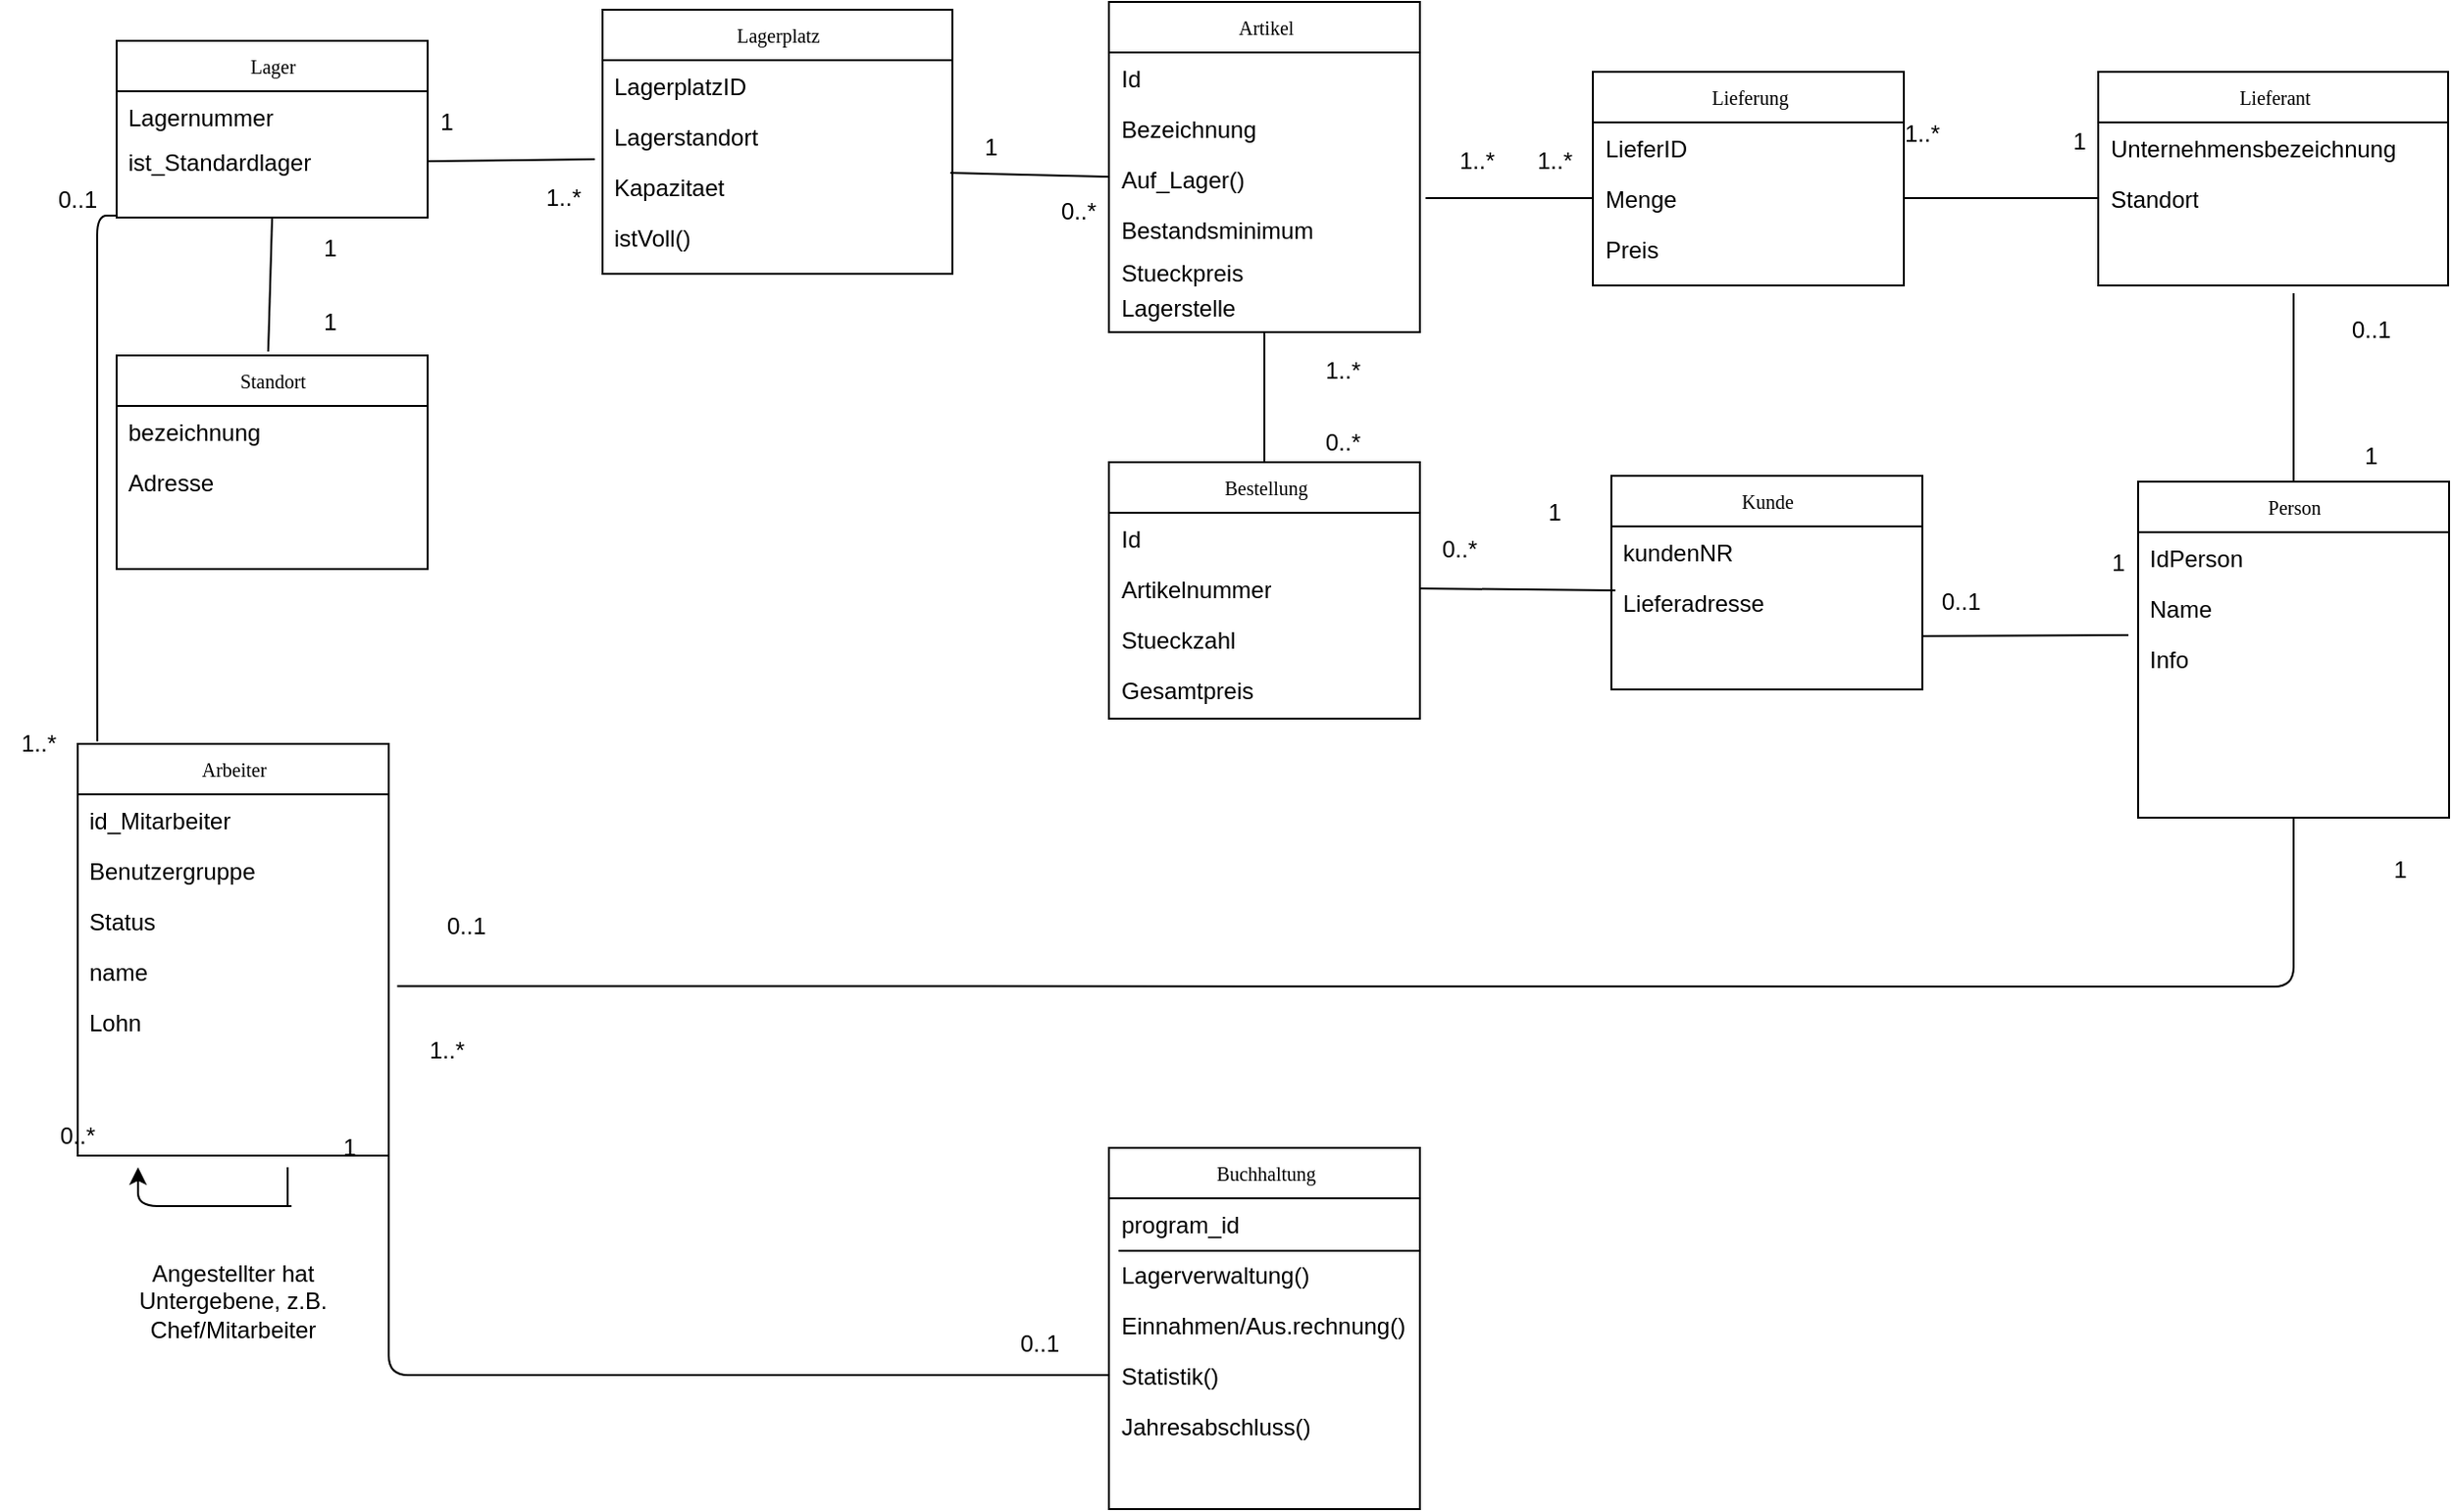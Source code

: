 <mxfile version="10.6.7" type="device"><diagram name="Page-1" id="c4acf3e9-155e-7222-9cf6-157b1a14988f"><mxGraphModel dx="1634" dy="793" grid="1" gridSize="10" guides="1" tooltips="1" connect="1" arrows="1" fold="1" page="1" pageScale="1" pageWidth="850" pageHeight="1100" background="#ffffff" math="0" shadow="0"><root><mxCell id="0"/><mxCell id="1" parent="0"/><mxCell id="17acba5748e5396b-2" value="Buchhaltung" style="swimlane;html=1;fontStyle=0;childLayout=stackLayout;horizontal=1;startSize=26;fillColor=none;horizontalStack=0;resizeParent=1;resizeLast=0;collapsible=1;marginBottom=0;swimlaneFillColor=#ffffff;rounded=0;shadow=0;comic=0;labelBackgroundColor=none;strokeColor=#000000;strokeWidth=1;fontFamily=Verdana;fontSize=10;fontColor=#000000;align=center;" parent="1" vertex="1"><mxGeometry x="620.5" y="610" width="160" height="186" as="geometry"/></mxCell><mxCell id="17acba5748e5396b-3" value="program_id" style="text;html=1;strokeColor=none;fillColor=none;align=left;verticalAlign=top;spacingLeft=4;spacingRight=4;whiteSpace=wrap;overflow=hidden;rotatable=0;points=[[0,0.5],[1,0.5]];portConstraint=eastwest;" parent="17acba5748e5396b-2" vertex="1"><mxGeometry y="26" width="160" height="26" as="geometry"/></mxCell><mxCell id="UDm_mEUnDNgEjWGnbIVL-18" value="" style="endArrow=none;html=1;entryX=1;entryY=1.038;entryDx=0;entryDy=0;entryPerimeter=0;exitX=0.031;exitY=0.038;exitDx=0;exitDy=0;exitPerimeter=0;" parent="17acba5748e5396b-2" source="17acba5748e5396b-4" target="17acba5748e5396b-3" edge="1"><mxGeometry width="50" height="50" relative="1" as="geometry"><mxPoint y="102" as="sourcePoint"/><mxPoint x="50" y="52" as="targetPoint"/></mxGeometry></mxCell><mxCell id="17acba5748e5396b-4" value="Lagerverwaltung()" style="text;html=1;strokeColor=none;fillColor=none;align=left;verticalAlign=top;spacingLeft=4;spacingRight=4;whiteSpace=wrap;overflow=hidden;rotatable=0;points=[[0,0.5],[1,0.5]];portConstraint=eastwest;" parent="17acba5748e5396b-2" vertex="1"><mxGeometry y="52" width="160" height="26" as="geometry"/></mxCell><mxCell id="17acba5748e5396b-6" value="&lt;div&gt;Einnahmen/Aus.rechnung()&lt;/div&gt;" style="text;html=1;strokeColor=none;fillColor=none;align=left;verticalAlign=top;spacingLeft=4;spacingRight=4;whiteSpace=wrap;overflow=hidden;rotatable=0;points=[[0,0.5],[1,0.5]];portConstraint=eastwest;" parent="17acba5748e5396b-2" vertex="1"><mxGeometry y="78" width="160" height="26" as="geometry"/></mxCell><mxCell id="17acba5748e5396b-9" value="Statistik()" style="text;html=1;strokeColor=none;fillColor=none;align=left;verticalAlign=top;spacingLeft=4;spacingRight=4;whiteSpace=wrap;overflow=hidden;rotatable=0;points=[[0,0.5],[1,0.5]];portConstraint=eastwest;" parent="17acba5748e5396b-2" vertex="1"><mxGeometry y="104" width="160" height="26" as="geometry"/></mxCell><mxCell id="17acba5748e5396b-10" value="Jahresabschluss()" style="text;html=1;strokeColor=none;fillColor=none;align=left;verticalAlign=top;spacingLeft=4;spacingRight=4;whiteSpace=wrap;overflow=hidden;rotatable=0;points=[[0,0.5],[1,0.5]];portConstraint=eastwest;" parent="17acba5748e5396b-2" vertex="1"><mxGeometry y="130" width="160" height="26" as="geometry"/></mxCell><mxCell id="17acba5748e5396b-20" value="Lager" style="swimlane;html=1;fontStyle=0;childLayout=stackLayout;horizontal=1;startSize=26;fillColor=none;horizontalStack=0;resizeParent=1;resizeLast=0;collapsible=1;marginBottom=0;swimlaneFillColor=#ffffff;rounded=0;shadow=0;comic=0;labelBackgroundColor=none;strokeColor=#000000;strokeWidth=1;fontFamily=Verdana;fontSize=10;fontColor=#000000;align=center;" parent="1" vertex="1"><mxGeometry x="110" y="40" width="160" height="91" as="geometry"/></mxCell><mxCell id="17acba5748e5396b-21" value="Lagernummer" style="text;html=1;strokeColor=none;fillColor=none;align=left;verticalAlign=top;spacingLeft=4;spacingRight=4;whiteSpace=wrap;overflow=hidden;rotatable=0;points=[[0,0.5],[1,0.5]];portConstraint=eastwest;" parent="17acba5748e5396b-20" vertex="1"><mxGeometry y="26" width="160" height="26" as="geometry"/></mxCell><mxCell id="5d2195bd80daf111-5" value="Arbeiter" style="swimlane;html=1;fontStyle=0;childLayout=stackLayout;horizontal=1;startSize=26;fillColor=none;horizontalStack=0;resizeParent=1;resizeLast=0;collapsible=1;marginBottom=0;swimlaneFillColor=#ffffff;rounded=0;shadow=0;comic=0;labelBackgroundColor=none;strokeColor=#000000;strokeWidth=1;fontFamily=Verdana;fontSize=10;fontColor=#000000;align=center;" parent="1" vertex="1"><mxGeometry x="90" y="402" width="160" height="212" as="geometry"/></mxCell><mxCell id="5d2195bd80daf111-6" value="id_Mitarbeiter" style="text;html=1;strokeColor=none;fillColor=none;align=left;verticalAlign=top;spacingLeft=4;spacingRight=4;whiteSpace=wrap;overflow=hidden;rotatable=0;points=[[0,0.5],[1,0.5]];portConstraint=eastwest;" parent="5d2195bd80daf111-5" vertex="1"><mxGeometry y="26" width="160" height="26" as="geometry"/></mxCell><mxCell id="UDm_mEUnDNgEjWGnbIVL-1" value="Benutzergruppe" style="text;html=1;strokeColor=none;fillColor=none;align=left;verticalAlign=top;spacingLeft=4;spacingRight=4;whiteSpace=wrap;overflow=hidden;rotatable=0;points=[[0,0.5],[1,0.5]];portConstraint=eastwest;" parent="5d2195bd80daf111-5" vertex="1"><mxGeometry y="52" width="160" height="26" as="geometry"/></mxCell><mxCell id="-CzGWDWgGAJHv6pXaAkT-1" value="Status" style="text;html=1;strokeColor=none;fillColor=none;align=left;verticalAlign=top;spacingLeft=4;spacingRight=4;whiteSpace=wrap;overflow=hidden;rotatable=0;points=[[0,0.5],[1,0.5]];portConstraint=eastwest;" parent="5d2195bd80daf111-5" vertex="1"><mxGeometry y="78" width="160" height="26" as="geometry"/></mxCell><mxCell id="5d2195bd80daf111-7" value="name" style="text;html=1;strokeColor=none;fillColor=none;align=left;verticalAlign=top;spacingLeft=4;spacingRight=4;whiteSpace=wrap;overflow=hidden;rotatable=0;points=[[0,0.5],[1,0.5]];portConstraint=eastwest;" parent="5d2195bd80daf111-5" vertex="1"><mxGeometry y="104" width="160" height="26" as="geometry"/></mxCell><mxCell id="3ZjDy2fARonBBvXNfKFR-14" value="&lt;div&gt;Lohn&lt;/div&gt;&lt;div&gt;&lt;br&gt;&lt;/div&gt;" style="text;html=1;strokeColor=none;fillColor=none;align=left;verticalAlign=top;spacingLeft=4;spacingRight=4;whiteSpace=wrap;overflow=hidden;rotatable=0;points=[[0,0.5],[1,0.5]];portConstraint=eastwest;" parent="5d2195bd80daf111-5" vertex="1"><mxGeometry y="130" width="160" height="26" as="geometry"/></mxCell><mxCell id="K6UXhp52KAGkbbiB28Cq-5" value="Artikel" style="swimlane;html=1;fontStyle=0;childLayout=stackLayout;horizontal=1;startSize=26;fillColor=none;horizontalStack=0;resizeParent=1;resizeLast=0;collapsible=1;marginBottom=0;swimlaneFillColor=#ffffff;rounded=0;shadow=0;comic=0;labelBackgroundColor=none;strokeColor=#000000;strokeWidth=1;fontFamily=Verdana;fontSize=10;fontColor=#000000;align=center;" parent="1" vertex="1"><mxGeometry x="620.5" y="20" width="160" height="170" as="geometry"/></mxCell><mxCell id="K6UXhp52KAGkbbiB28Cq-6" value="Id" style="text;html=1;strokeColor=none;fillColor=none;align=left;verticalAlign=top;spacingLeft=4;spacingRight=4;whiteSpace=wrap;overflow=hidden;rotatable=0;points=[[0,0.5],[1,0.5]];portConstraint=eastwest;" parent="K6UXhp52KAGkbbiB28Cq-5" vertex="1"><mxGeometry y="26" width="160" height="26" as="geometry"/></mxCell><mxCell id="K6UXhp52KAGkbbiB28Cq-7" value="Bezeichnung" style="text;html=1;strokeColor=none;fillColor=none;align=left;verticalAlign=top;spacingLeft=4;spacingRight=4;whiteSpace=wrap;overflow=hidden;rotatable=0;points=[[0,0.5],[1,0.5]];portConstraint=eastwest;" parent="K6UXhp52KAGkbbiB28Cq-5" vertex="1"><mxGeometry y="52" width="160" height="26" as="geometry"/></mxCell><mxCell id="K6UXhp52KAGkbbiB28Cq-8" value="Auf_Lager()" style="text;html=1;strokeColor=none;fillColor=none;align=left;verticalAlign=top;spacingLeft=4;spacingRight=4;whiteSpace=wrap;overflow=hidden;rotatable=0;points=[[0,0.5],[1,0.5]];portConstraint=eastwest;" parent="K6UXhp52KAGkbbiB28Cq-5" vertex="1"><mxGeometry y="78" width="160" height="26" as="geometry"/></mxCell><mxCell id="K6UXhp52KAGkbbiB28Cq-49" value="&lt;div&gt;Bestandsminimum&lt;/div&gt;&lt;div&gt;&lt;br&gt;&lt;/div&gt;" style="text;html=1;strokeColor=none;fillColor=none;align=left;verticalAlign=top;spacingLeft=4;spacingRight=4;whiteSpace=wrap;overflow=hidden;rotatable=0;points=[[0,0.5],[1,0.5]];portConstraint=eastwest;" parent="K6UXhp52KAGkbbiB28Cq-5" vertex="1"><mxGeometry y="104" width="160" height="26" as="geometry"/></mxCell><mxCell id="K6UXhp52KAGkbbiB28Cq-9" value="Lieferant" style="swimlane;html=1;fontStyle=0;childLayout=stackLayout;horizontal=1;startSize=26;fillColor=none;horizontalStack=0;resizeParent=1;resizeLast=0;collapsible=1;marginBottom=0;swimlaneFillColor=#ffffff;rounded=0;shadow=0;comic=0;labelBackgroundColor=none;strokeColor=#000000;strokeWidth=1;fontFamily=Verdana;fontSize=10;fontColor=#000000;align=center;" parent="1" vertex="1"><mxGeometry x="1129.5" y="56" width="180" height="110" as="geometry"/></mxCell><mxCell id="K6UXhp52KAGkbbiB28Cq-10" value="Unternehmensbezeichnung" style="text;html=1;strokeColor=none;fillColor=none;align=left;verticalAlign=top;spacingLeft=4;spacingRight=4;whiteSpace=wrap;overflow=hidden;rotatable=0;points=[[0,0.5],[1,0.5]];portConstraint=eastwest;" parent="K6UXhp52KAGkbbiB28Cq-9" vertex="1"><mxGeometry y="26" width="180" height="26" as="geometry"/></mxCell><mxCell id="K6UXhp52KAGkbbiB28Cq-12" value="Standort" style="text;html=1;strokeColor=none;fillColor=none;align=left;verticalAlign=top;spacingLeft=4;spacingRight=4;whiteSpace=wrap;overflow=hidden;rotatable=0;points=[[0,0.5],[1,0.5]];portConstraint=eastwest;" parent="K6UXhp52KAGkbbiB28Cq-9" vertex="1"><mxGeometry y="52" width="180" height="26" as="geometry"/></mxCell><mxCell id="K6UXhp52KAGkbbiB28Cq-47" style="edgeStyle=orthogonalEdgeStyle;rounded=0;orthogonalLoop=1;jettySize=auto;html=1;exitX=0.75;exitY=0;exitDx=0;exitDy=0;" parent="1" edge="1"><mxGeometry relative="1" as="geometry"><mxPoint x="618.333" y="84.333" as="targetPoint"/><mxPoint x="618.5" y="84" as="sourcePoint"/></mxGeometry></mxCell><mxCell id="K6UXhp52KAGkbbiB28Cq-16" value="0..*" style="text;html=1;strokeColor=none;fillColor=none;align=center;verticalAlign=middle;whiteSpace=wrap;rounded=0;" parent="1" vertex="1"><mxGeometry x="579.5" y="118" width="50" height="20" as="geometry"/></mxCell><mxCell id="K6UXhp52KAGkbbiB28Cq-25" value="Lieferung" style="swimlane;html=1;fontStyle=0;childLayout=stackLayout;horizontal=1;startSize=26;fillColor=none;horizontalStack=0;resizeParent=1;resizeLast=0;collapsible=1;marginBottom=0;swimlaneFillColor=#ffffff;rounded=0;shadow=0;comic=0;labelBackgroundColor=none;strokeColor=#000000;strokeWidth=1;fontFamily=Verdana;fontSize=10;fontColor=#000000;align=center;" parent="1" vertex="1"><mxGeometry x="869.5" y="56" width="160" height="110" as="geometry"/></mxCell><mxCell id="K6UXhp52KAGkbbiB28Cq-26" value="LieferID" style="text;html=1;strokeColor=none;fillColor=none;align=left;verticalAlign=top;spacingLeft=4;spacingRight=4;whiteSpace=wrap;overflow=hidden;rotatable=0;points=[[0,0.5],[1,0.5]];portConstraint=eastwest;" parent="K6UXhp52KAGkbbiB28Cq-25" vertex="1"><mxGeometry y="26" width="160" height="26" as="geometry"/></mxCell><mxCell id="K6UXhp52KAGkbbiB28Cq-28" value="Menge" style="text;html=1;strokeColor=none;fillColor=none;align=left;verticalAlign=top;spacingLeft=4;spacingRight=4;whiteSpace=wrap;overflow=hidden;rotatable=0;points=[[0,0.5],[1,0.5]];portConstraint=eastwest;" parent="K6UXhp52KAGkbbiB28Cq-25" vertex="1"><mxGeometry y="52" width="160" height="26" as="geometry"/></mxCell><mxCell id="K6UXhp52KAGkbbiB28Cq-58" value="Preis" style="text;html=1;strokeColor=none;fillColor=none;align=left;verticalAlign=top;spacingLeft=4;spacingRight=4;whiteSpace=wrap;overflow=hidden;rotatable=0;points=[[0,0.5],[1,0.5]];portConstraint=eastwest;" parent="K6UXhp52KAGkbbiB28Cq-25" vertex="1"><mxGeometry y="78" width="160" height="26" as="geometry"/></mxCell><mxCell id="K6UXhp52KAGkbbiB28Cq-29" value="Bestellung" style="swimlane;html=1;fontStyle=0;childLayout=stackLayout;horizontal=1;startSize=26;fillColor=none;horizontalStack=0;resizeParent=1;resizeLast=0;collapsible=1;marginBottom=0;swimlaneFillColor=#ffffff;rounded=0;shadow=0;comic=0;labelBackgroundColor=none;strokeColor=#000000;strokeWidth=1;fontFamily=Verdana;fontSize=10;fontColor=#000000;align=center;" parent="1" vertex="1"><mxGeometry x="620.5" y="257" width="160" height="132" as="geometry"/></mxCell><mxCell id="K6UXhp52KAGkbbiB28Cq-30" value="Id" style="text;html=1;strokeColor=none;fillColor=none;align=left;verticalAlign=top;spacingLeft=4;spacingRight=4;whiteSpace=wrap;overflow=hidden;rotatable=0;points=[[0,0.5],[1,0.5]];portConstraint=eastwest;" parent="K6UXhp52KAGkbbiB28Cq-29" vertex="1"><mxGeometry y="26" width="160" height="26" as="geometry"/></mxCell><mxCell id="K6UXhp52KAGkbbiB28Cq-31" value="Artikelnummer" style="text;html=1;strokeColor=none;fillColor=none;align=left;verticalAlign=top;spacingLeft=4;spacingRight=4;whiteSpace=wrap;overflow=hidden;rotatable=0;points=[[0,0.5],[1,0.5]];portConstraint=eastwest;" parent="K6UXhp52KAGkbbiB28Cq-29" vertex="1"><mxGeometry y="52" width="160" height="26" as="geometry"/></mxCell><mxCell id="K6UXhp52KAGkbbiB28Cq-32" value="Stueckzahl" style="text;html=1;strokeColor=none;fillColor=none;align=left;verticalAlign=top;spacingLeft=4;spacingRight=4;whiteSpace=wrap;overflow=hidden;rotatable=0;points=[[0,0.5],[1,0.5]];portConstraint=eastwest;" parent="K6UXhp52KAGkbbiB28Cq-29" vertex="1"><mxGeometry y="78" width="160" height="26" as="geometry"/></mxCell><mxCell id="K6UXhp52KAGkbbiB28Cq-38" value="Gesamtpreis" style="text;html=1;strokeColor=none;fillColor=none;align=left;verticalAlign=top;spacingLeft=4;spacingRight=4;whiteSpace=wrap;overflow=hidden;rotatable=0;points=[[0,0.5],[1,0.5]];portConstraint=eastwest;" parent="K6UXhp52KAGkbbiB28Cq-29" vertex="1"><mxGeometry y="104" width="160" height="26" as="geometry"/></mxCell><mxCell id="K6UXhp52KAGkbbiB28Cq-33" value="Kunde" style="swimlane;html=1;fontStyle=0;childLayout=stackLayout;horizontal=1;startSize=26;fillColor=none;horizontalStack=0;resizeParent=1;resizeLast=0;collapsible=1;marginBottom=0;swimlaneFillColor=#ffffff;rounded=0;shadow=0;comic=0;labelBackgroundColor=none;strokeColor=#000000;strokeWidth=1;fontFamily=Verdana;fontSize=10;fontColor=#000000;align=center;" parent="1" vertex="1"><mxGeometry x="879" y="264" width="160" height="110" as="geometry"/></mxCell><mxCell id="K6UXhp52KAGkbbiB28Cq-34" value="kundenNR" style="text;html=1;strokeColor=none;fillColor=none;align=left;verticalAlign=top;spacingLeft=4;spacingRight=4;whiteSpace=wrap;overflow=hidden;rotatable=0;points=[[0,0.5],[1,0.5]];portConstraint=eastwest;" parent="K6UXhp52KAGkbbiB28Cq-33" vertex="1"><mxGeometry y="26" width="160" height="26" as="geometry"/></mxCell><mxCell id="K6UXhp52KAGkbbiB28Cq-35" value="Lieferadresse" style="text;html=1;strokeColor=none;fillColor=none;align=left;verticalAlign=top;spacingLeft=4;spacingRight=4;whiteSpace=wrap;overflow=hidden;rotatable=0;points=[[0,0.5],[1,0.5]];portConstraint=eastwest;" parent="K6UXhp52KAGkbbiB28Cq-33" vertex="1"><mxGeometry y="52" width="160" height="26" as="geometry"/></mxCell><mxCell id="K6UXhp52KAGkbbiB28Cq-37" value="Stueckpreis" style="text;html=1;strokeColor=none;fillColor=none;align=left;verticalAlign=top;spacingLeft=4;spacingRight=4;whiteSpace=wrap;overflow=hidden;rotatable=0;points=[[0,0.5],[1,0.5]];portConstraint=eastwest;" parent="1" vertex="1"><mxGeometry x="620.5" y="146" width="160" height="26" as="geometry"/></mxCell><mxCell id="K6UXhp52KAGkbbiB28Cq-40" value="" style="endArrow=none;html=1;entryX=0.5;entryY=1;entryDx=0;entryDy=0;exitX=0.5;exitY=0;exitDx=0;exitDy=0;" parent="1" source="K6UXhp52KAGkbbiB28Cq-29" target="K6UXhp52KAGkbbiB28Cq-5" edge="1"><mxGeometry width="50" height="50" relative="1" as="geometry"><mxPoint x="690.5" y="240" as="sourcePoint"/><mxPoint x="740.5" y="190" as="targetPoint"/></mxGeometry></mxCell><mxCell id="K6UXhp52KAGkbbiB28Cq-41" value="1..*" style="text;html=1;strokeColor=none;fillColor=none;align=center;verticalAlign=middle;whiteSpace=wrap;rounded=0;" parent="1" vertex="1"><mxGeometry x="720.5" y="200" width="40" height="20" as="geometry"/></mxCell><mxCell id="K6UXhp52KAGkbbiB28Cq-42" value="0..*" style="text;html=1;strokeColor=none;fillColor=none;align=center;verticalAlign=middle;whiteSpace=wrap;rounded=0;" parent="1" vertex="1"><mxGeometry x="720.5" y="237" width="40" height="20" as="geometry"/></mxCell><mxCell id="K6UXhp52KAGkbbiB28Cq-44" value="0..*" style="text;html=1;strokeColor=none;fillColor=none;align=center;verticalAlign=middle;whiteSpace=wrap;rounded=0;" parent="1" vertex="1"><mxGeometry x="780.5" y="292" width="40" height="20" as="geometry"/></mxCell><mxCell id="K6UXhp52KAGkbbiB28Cq-45" value="1" style="text;html=1;strokeColor=none;fillColor=none;align=center;verticalAlign=middle;whiteSpace=wrap;rounded=0;" parent="1" vertex="1"><mxGeometry x="830" y="273" width="40" height="20" as="geometry"/></mxCell><mxCell id="K6UXhp52KAGkbbiB28Cq-50" value="Standort" style="swimlane;html=1;fontStyle=0;childLayout=stackLayout;horizontal=1;startSize=26;fillColor=none;horizontalStack=0;resizeParent=1;resizeLast=0;collapsible=1;marginBottom=0;swimlaneFillColor=#ffffff;rounded=0;shadow=0;comic=0;labelBackgroundColor=none;strokeColor=#000000;strokeWidth=1;fontFamily=Verdana;fontSize=10;fontColor=#000000;align=center;" parent="1" vertex="1"><mxGeometry x="110" y="202" width="160" height="110" as="geometry"/></mxCell><mxCell id="K6UXhp52KAGkbbiB28Cq-52" value="bezeichnung" style="text;html=1;strokeColor=none;fillColor=none;align=left;verticalAlign=top;spacingLeft=4;spacingRight=4;whiteSpace=wrap;overflow=hidden;rotatable=0;points=[[0,0.5],[1,0.5]];portConstraint=eastwest;" parent="K6UXhp52KAGkbbiB28Cq-50" vertex="1"><mxGeometry y="26" width="160" height="26" as="geometry"/></mxCell><mxCell id="K6UXhp52KAGkbbiB28Cq-53" value="&lt;div&gt;Adresse&lt;/div&gt;&lt;div&gt;&lt;br&gt;&lt;/div&gt;" style="text;html=1;strokeColor=none;fillColor=none;align=left;verticalAlign=top;spacingLeft=4;spacingRight=4;whiteSpace=wrap;overflow=hidden;rotatable=0;points=[[0,0.5],[1,0.5]];portConstraint=eastwest;" parent="K6UXhp52KAGkbbiB28Cq-50" vertex="1"><mxGeometry y="52" width="160" height="26" as="geometry"/></mxCell><mxCell id="K6UXhp52KAGkbbiB28Cq-54" value="" style="endArrow=none;html=1;entryX=0.5;entryY=1;entryDx=0;entryDy=0;" parent="1" target="17acba5748e5396b-20" edge="1"><mxGeometry width="50" height="50" relative="1" as="geometry"><mxPoint x="188" y="200" as="sourcePoint"/><mxPoint x="188" y="140" as="targetPoint"/></mxGeometry></mxCell><mxCell id="K6UXhp52KAGkbbiB28Cq-55" value="1" style="text;html=1;strokeColor=none;fillColor=none;align=center;verticalAlign=middle;whiteSpace=wrap;rounded=0;" parent="1" vertex="1"><mxGeometry x="200" y="137" width="40" height="20" as="geometry"/></mxCell><mxCell id="K6UXhp52KAGkbbiB28Cq-56" value="1" style="text;html=1;strokeColor=none;fillColor=none;align=center;verticalAlign=middle;whiteSpace=wrap;rounded=0;" parent="1" vertex="1"><mxGeometry x="200" y="175" width="40" height="20" as="geometry"/></mxCell><mxCell id="K6UXhp52KAGkbbiB28Cq-57" value="ist_Standardlager" style="text;html=1;strokeColor=none;fillColor=none;align=left;verticalAlign=top;spacingLeft=4;spacingRight=4;whiteSpace=wrap;overflow=hidden;rotatable=0;points=[[0,0.5],[1,0.5]];portConstraint=eastwest;" parent="1" vertex="1"><mxGeometry x="110" y="89" width="160" height="26" as="geometry"/></mxCell><mxCell id="K6UXhp52KAGkbbiB28Cq-59" value="" style="endArrow=none;html=1;entryX=0;entryY=0.5;entryDx=0;entryDy=0;exitX=1;exitY=0.5;exitDx=0;exitDy=0;" parent="1" source="K6UXhp52KAGkbbiB28Cq-28" target="K6UXhp52KAGkbbiB28Cq-12" edge="1"><mxGeometry width="50" height="50" relative="1" as="geometry"><mxPoint x="969.5" y="150" as="sourcePoint"/><mxPoint x="1019.5" y="100" as="targetPoint"/></mxGeometry></mxCell><mxCell id="K6UXhp52KAGkbbiB28Cq-60" value="1" style="text;html=1;strokeColor=none;fillColor=none;align=center;verticalAlign=middle;whiteSpace=wrap;rounded=0;" parent="1" vertex="1"><mxGeometry x="1099.5" y="82" width="40" height="20" as="geometry"/></mxCell><mxCell id="K6UXhp52KAGkbbiB28Cq-61" value="1..*" style="text;html=1;strokeColor=none;fillColor=none;align=center;verticalAlign=middle;whiteSpace=wrap;rounded=0;" parent="1" vertex="1"><mxGeometry x="1019" y="78" width="40" height="20" as="geometry"/></mxCell><mxCell id="K6UXhp52KAGkbbiB28Cq-62" value="" style="endArrow=none;html=1;entryX=0;entryY=0.5;entryDx=0;entryDy=0;exitX=1.018;exitY=-0.115;exitDx=0;exitDy=0;exitPerimeter=0;" parent="1" source="K6UXhp52KAGkbbiB28Cq-49" target="K6UXhp52KAGkbbiB28Cq-28" edge="1"><mxGeometry width="50" height="50" relative="1" as="geometry"><mxPoint x="540" y="150" as="sourcePoint"/><mxPoint x="590" y="100" as="targetPoint"/></mxGeometry></mxCell><mxCell id="K6UXhp52KAGkbbiB28Cq-63" value="1..*" style="text;html=1;strokeColor=none;fillColor=none;align=center;verticalAlign=middle;whiteSpace=wrap;rounded=0;" parent="1" vertex="1"><mxGeometry x="829.5" y="92" width="40" height="20" as="geometry"/></mxCell><mxCell id="K6UXhp52KAGkbbiB28Cq-64" value="1..*" style="text;html=1;strokeColor=none;fillColor=none;align=center;verticalAlign=middle;whiteSpace=wrap;rounded=0;" parent="1" vertex="1"><mxGeometry x="789.5" y="92" width="40" height="20" as="geometry"/></mxCell><mxCell id="UDm_mEUnDNgEjWGnbIVL-2" value="" style="endArrow=none;html=1;" parent="1" edge="1"><mxGeometry width="50" height="50" relative="1" as="geometry"><mxPoint x="198" y="640" as="sourcePoint"/><mxPoint x="198" y="620" as="targetPoint"/></mxGeometry></mxCell><mxCell id="UDm_mEUnDNgEjWGnbIVL-3" value="" style="endArrow=none;html=1;exitX=0.063;exitY=-0.006;exitDx=0;exitDy=0;exitPerimeter=0;" parent="1" source="5d2195bd80daf111-5" edge="1"><mxGeometry width="50" height="50" relative="1" as="geometry"><mxPoint x="160" y="390" as="sourcePoint"/><mxPoint x="110" y="130" as="targetPoint"/><Array as="points"><mxPoint x="100" y="290"/><mxPoint x="100" y="130"/></Array></mxGeometry></mxCell><mxCell id="UDm_mEUnDNgEjWGnbIVL-9" value="0..1" style="text;html=1;strokeColor=none;fillColor=none;align=center;verticalAlign=middle;whiteSpace=wrap;rounded=0;" parent="1" vertex="1"><mxGeometry x="70" y="112" width="40" height="20" as="geometry"/></mxCell><mxCell id="UDm_mEUnDNgEjWGnbIVL-10" value="1..*" style="text;html=1;strokeColor=none;fillColor=none;align=center;verticalAlign=middle;whiteSpace=wrap;rounded=0;" parent="1" vertex="1"><mxGeometry x="50" y="392" width="40" height="20" as="geometry"/></mxCell><mxCell id="UDm_mEUnDNgEjWGnbIVL-13" value="" style="endArrow=classic;html=1;" parent="1" edge="1"><mxGeometry width="50" height="50" relative="1" as="geometry"><mxPoint x="200" y="640" as="sourcePoint"/><mxPoint x="121" y="620" as="targetPoint"/><Array as="points"><mxPoint x="121" y="640"/></Array></mxGeometry></mxCell><mxCell id="UDm_mEUnDNgEjWGnbIVL-14" value="1" style="text;html=1;strokeColor=none;fillColor=none;align=center;verticalAlign=middle;whiteSpace=wrap;rounded=0;" parent="1" vertex="1"><mxGeometry x="210" y="600" width="40" height="20" as="geometry"/></mxCell><mxCell id="UDm_mEUnDNgEjWGnbIVL-15" value="0..*" style="text;html=1;strokeColor=none;fillColor=none;align=center;verticalAlign=middle;whiteSpace=wrap;rounded=0;" parent="1" vertex="1"><mxGeometry x="70" y="594" width="40" height="20" as="geometry"/></mxCell><mxCell id="UDm_mEUnDNgEjWGnbIVL-16" value="Angestellter hat Untergebene, z.B. Chef/Mitarbeiter" style="text;html=1;strokeColor=none;fillColor=none;align=center;verticalAlign=middle;whiteSpace=wrap;rounded=0;" parent="1" vertex="1"><mxGeometry x="95" y="654" width="150" height="70" as="geometry"/></mxCell><mxCell id="UDm_mEUnDNgEjWGnbIVL-20" value="" style="endArrow=none;html=1;entryX=0;entryY=0.5;entryDx=0;entryDy=0;" parent="1" target="17acba5748e5396b-9" edge="1"><mxGeometry width="50" height="50" relative="1" as="geometry"><mxPoint x="250" y="530" as="sourcePoint"/><mxPoint x="300" y="480" as="targetPoint"/><Array as="points"><mxPoint x="250" y="727"/></Array></mxGeometry></mxCell><mxCell id="UDm_mEUnDNgEjWGnbIVL-22" value="1..*" style="text;html=1;strokeColor=none;fillColor=none;align=center;verticalAlign=middle;whiteSpace=wrap;rounded=0;" parent="1" vertex="1"><mxGeometry x="260" y="550" width="40" height="20" as="geometry"/></mxCell><mxCell id="UDm_mEUnDNgEjWGnbIVL-23" value="0..1" style="text;html=1;strokeColor=none;fillColor=none;align=center;verticalAlign=middle;whiteSpace=wrap;rounded=0;" parent="1" vertex="1"><mxGeometry x="564.5" y="701" width="40" height="20" as="geometry"/></mxCell><mxCell id="-CzGWDWgGAJHv6pXaAkT-2" value="Lagerstelle" style="text;html=1;strokeColor=none;fillColor=none;align=left;verticalAlign=top;spacingLeft=4;spacingRight=4;whiteSpace=wrap;overflow=hidden;rotatable=0;points=[[0,0.5],[1,0.5]];portConstraint=eastwest;" parent="1" vertex="1"><mxGeometry x="620.5" y="164" width="160" height="26" as="geometry"/></mxCell><mxCell id="awpuU4ibcqkODF6ySj5_-5" value="Lagerplatz" style="swimlane;html=1;fontStyle=0;childLayout=stackLayout;horizontal=1;startSize=26;fillColor=none;horizontalStack=0;resizeParent=1;resizeLast=0;collapsible=1;marginBottom=0;swimlaneFillColor=#ffffff;rounded=0;shadow=0;comic=0;labelBackgroundColor=none;strokeColor=#000000;strokeWidth=1;fontFamily=Verdana;fontSize=10;fontColor=#000000;align=center;" parent="1" vertex="1"><mxGeometry x="360" y="24" width="180" height="136" as="geometry"/></mxCell><mxCell id="awpuU4ibcqkODF6ySj5_-6" value="LagerplatzID" style="text;html=1;strokeColor=none;fillColor=none;align=left;verticalAlign=top;spacingLeft=4;spacingRight=4;whiteSpace=wrap;overflow=hidden;rotatable=0;points=[[0,0.5],[1,0.5]];portConstraint=eastwest;" parent="awpuU4ibcqkODF6ySj5_-5" vertex="1"><mxGeometry y="26" width="180" height="26" as="geometry"/></mxCell><mxCell id="awpuU4ibcqkODF6ySj5_-7" value="Lagerstandort" style="text;html=1;strokeColor=none;fillColor=none;align=left;verticalAlign=top;spacingLeft=4;spacingRight=4;whiteSpace=wrap;overflow=hidden;rotatable=0;points=[[0,0.5],[1,0.5]];portConstraint=eastwest;" parent="awpuU4ibcqkODF6ySj5_-5" vertex="1"><mxGeometry y="52" width="180" height="26" as="geometry"/></mxCell><mxCell id="awpuU4ibcqkODF6ySj5_-19" value="&lt;div&gt;Kapazitaet&lt;/div&gt;&lt;div&gt;&lt;br&gt;&lt;/div&gt;" style="text;html=1;strokeColor=none;fillColor=none;align=left;verticalAlign=top;spacingLeft=4;spacingRight=4;whiteSpace=wrap;overflow=hidden;rotatable=0;points=[[0,0.5],[1,0.5]];portConstraint=eastwest;" parent="awpuU4ibcqkODF6ySj5_-5" vertex="1"><mxGeometry y="78" width="180" height="26" as="geometry"/></mxCell><mxCell id="awpuU4ibcqkODF6ySj5_-15" value="istVoll()" style="text;html=1;strokeColor=none;fillColor=none;align=left;verticalAlign=top;spacingLeft=4;spacingRight=4;whiteSpace=wrap;overflow=hidden;rotatable=0;points=[[0,0.5],[1,0.5]];portConstraint=eastwest;" parent="awpuU4ibcqkODF6ySj5_-5" vertex="1"><mxGeometry y="104" width="180" height="32" as="geometry"/></mxCell><mxCell id="awpuU4ibcqkODF6ySj5_-22" value="" style="endArrow=none;html=1;entryX=-0.022;entryY=-0.038;entryDx=0;entryDy=0;entryPerimeter=0;exitX=1;exitY=0.5;exitDx=0;exitDy=0;" parent="1" source="K6UXhp52KAGkbbiB28Cq-57" target="awpuU4ibcqkODF6ySj5_-19" edge="1"><mxGeometry width="50" height="50" relative="1" as="geometry"><mxPoint x="280" y="130" as="sourcePoint"/><mxPoint x="330" y="80" as="targetPoint"/></mxGeometry></mxCell><mxCell id="awpuU4ibcqkODF6ySj5_-24" value="&lt;div&gt;1&lt;/div&gt;" style="text;html=1;strokeColor=none;fillColor=none;align=center;verticalAlign=middle;whiteSpace=wrap;rounded=0;" parent="1" vertex="1"><mxGeometry x="260" y="72" width="40" height="20" as="geometry"/></mxCell><mxCell id="awpuU4ibcqkODF6ySj5_-25" value="" style="endArrow=none;html=1;exitX=0.994;exitY=0.231;exitDx=0;exitDy=0;exitPerimeter=0;" parent="1" source="awpuU4ibcqkODF6ySj5_-19" edge="1"><mxGeometry width="50" height="50" relative="1" as="geometry"><mxPoint x="560" y="150" as="sourcePoint"/><mxPoint x="620" y="110" as="targetPoint"/></mxGeometry></mxCell><mxCell id="awpuU4ibcqkODF6ySj5_-28" value="1" style="text;html=1;strokeColor=none;fillColor=none;align=center;verticalAlign=middle;whiteSpace=wrap;rounded=0;" parent="1" vertex="1"><mxGeometry x="540" y="85" width="40" height="20" as="geometry"/></mxCell><mxCell id="awpuU4ibcqkODF6ySj5_-29" value="1..*" style="text;html=1;strokeColor=none;fillColor=none;align=center;verticalAlign=middle;whiteSpace=wrap;rounded=0;" parent="1" vertex="1"><mxGeometry x="320" y="111" width="40" height="20" as="geometry"/></mxCell><mxCell id="3ZjDy2fARonBBvXNfKFR-2" value="" style="endArrow=none;html=1;exitX=1;exitY=0.5;exitDx=0;exitDy=0;entryX=0.013;entryY=0.269;entryDx=0;entryDy=0;entryPerimeter=0;" parent="1" source="K6UXhp52KAGkbbiB28Cq-31" target="K6UXhp52KAGkbbiB28Cq-35" edge="1"><mxGeometry width="50" height="50" relative="1" as="geometry"><mxPoint x="810" y="370" as="sourcePoint"/><mxPoint x="860" y="320" as="targetPoint"/></mxGeometry></mxCell><mxCell id="3ZjDy2fARonBBvXNfKFR-3" value="Person" style="swimlane;html=1;fontStyle=0;childLayout=stackLayout;horizontal=1;startSize=26;fillColor=none;horizontalStack=0;resizeParent=1;resizeLast=0;collapsible=1;marginBottom=0;swimlaneFillColor=#ffffff;rounded=0;shadow=0;comic=0;labelBackgroundColor=none;strokeColor=#000000;strokeWidth=1;fontFamily=Verdana;fontSize=10;fontColor=#000000;align=center;" parent="1" vertex="1"><mxGeometry x="1150" y="267" width="160" height="173" as="geometry"/></mxCell><mxCell id="3ZjDy2fARonBBvXNfKFR-4" value="IdPerson" style="text;html=1;strokeColor=none;fillColor=none;align=left;verticalAlign=top;spacingLeft=4;spacingRight=4;whiteSpace=wrap;overflow=hidden;rotatable=0;points=[[0,0.5],[1,0.5]];portConstraint=eastwest;" parent="3ZjDy2fARonBBvXNfKFR-3" vertex="1"><mxGeometry y="26" width="160" height="26" as="geometry"/></mxCell><mxCell id="3ZjDy2fARonBBvXNfKFR-5" value="Name" style="text;html=1;strokeColor=none;fillColor=none;align=left;verticalAlign=top;spacingLeft=4;spacingRight=4;whiteSpace=wrap;overflow=hidden;rotatable=0;points=[[0,0.5],[1,0.5]];portConstraint=eastwest;" parent="3ZjDy2fARonBBvXNfKFR-3" vertex="1"><mxGeometry y="52" width="160" height="26" as="geometry"/></mxCell><mxCell id="3ZjDy2fARonBBvXNfKFR-6" value="Info" style="text;html=1;strokeColor=none;fillColor=none;align=left;verticalAlign=top;spacingLeft=4;spacingRight=4;whiteSpace=wrap;overflow=hidden;rotatable=0;points=[[0,0.5],[1,0.5]];portConstraint=eastwest;" parent="3ZjDy2fARonBBvXNfKFR-3" vertex="1"><mxGeometry y="78" width="160" height="26" as="geometry"/></mxCell><mxCell id="3ZjDy2fARonBBvXNfKFR-9" value="" style="endArrow=none;html=1;exitX=0.5;exitY=0;exitDx=0;exitDy=0;" parent="1" source="3ZjDy2fARonBBvXNfKFR-3" edge="1"><mxGeometry width="50" height="50" relative="1" as="geometry"><mxPoint x="1220" y="250" as="sourcePoint"/><mxPoint x="1230" y="170" as="targetPoint"/></mxGeometry></mxCell><mxCell id="3ZjDy2fARonBBvXNfKFR-15" value="" style="endArrow=none;html=1;exitX=1;exitY=0.75;exitDx=0;exitDy=0;entryX=-0.031;entryY=0.038;entryDx=0;entryDy=0;entryPerimeter=0;" parent="1" source="K6UXhp52KAGkbbiB28Cq-33" target="3ZjDy2fARonBBvXNfKFR-6" edge="1"><mxGeometry width="50" height="50" relative="1" as="geometry"><mxPoint x="1050" y="370" as="sourcePoint"/><mxPoint x="1140" y="350" as="targetPoint"/></mxGeometry></mxCell><mxCell id="3ZjDy2fARonBBvXNfKFR-16" value="1" style="text;html=1;strokeColor=none;fillColor=none;align=center;verticalAlign=middle;whiteSpace=wrap;rounded=0;" parent="1" vertex="1"><mxGeometry x="1120" y="299" width="40" height="20" as="geometry"/></mxCell><mxCell id="3ZjDy2fARonBBvXNfKFR-17" value="1" style="text;html=1;strokeColor=none;fillColor=none;align=center;verticalAlign=middle;whiteSpace=wrap;rounded=0;" parent="1" vertex="1"><mxGeometry x="1250" y="244" width="40" height="20" as="geometry"/></mxCell><mxCell id="3ZjDy2fARonBBvXNfKFR-18" value="0..1" style="text;html=1;strokeColor=none;fillColor=none;align=center;verticalAlign=middle;whiteSpace=wrap;rounded=0;" parent="1" vertex="1"><mxGeometry x="1039" y="319" width="40" height="20" as="geometry"/></mxCell><mxCell id="3ZjDy2fARonBBvXNfKFR-19" value="0..1" style="text;html=1;strokeColor=none;fillColor=none;align=center;verticalAlign=middle;whiteSpace=wrap;rounded=0;" parent="1" vertex="1"><mxGeometry x="1250" y="179" width="40" height="20" as="geometry"/></mxCell><mxCell id="3ZjDy2fARonBBvXNfKFR-21" value="" style="endArrow=none;html=1;entryX=1.027;entryY=-0.203;entryDx=0;entryDy=0;entryPerimeter=0;" parent="1" source="3ZjDy2fARonBBvXNfKFR-3" target="3ZjDy2fARonBBvXNfKFR-14" edge="1"><mxGeometry width="50" height="50" relative="1" as="geometry"><mxPoint x="1230" y="490" as="sourcePoint"/><mxPoint x="1230" y="520" as="targetPoint"/><Array as="points"><mxPoint x="1230" y="527"/></Array></mxGeometry></mxCell><mxCell id="3ZjDy2fARonBBvXNfKFR-22" value="1" style="text;html=1;strokeColor=none;fillColor=none;align=center;verticalAlign=middle;whiteSpace=wrap;rounded=0;" parent="1" vertex="1"><mxGeometry x="1265" y="457" width="40" height="20" as="geometry"/></mxCell><mxCell id="3ZjDy2fARonBBvXNfKFR-23" value="0..1" style="text;html=1;strokeColor=none;fillColor=none;align=center;verticalAlign=middle;whiteSpace=wrap;rounded=0;" parent="1" vertex="1"><mxGeometry x="270" y="486" width="40" height="20" as="geometry"/></mxCell></root></mxGraphModel></diagram></mxfile>